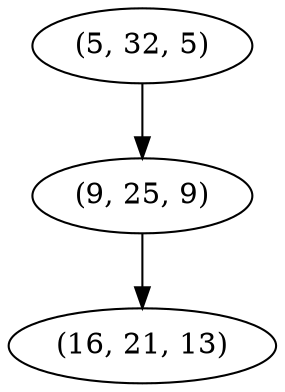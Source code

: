 digraph tree {
    "(5, 32, 5)";
    "(9, 25, 9)";
    "(16, 21, 13)";
    "(5, 32, 5)" -> "(9, 25, 9)";
    "(9, 25, 9)" -> "(16, 21, 13)";
}
